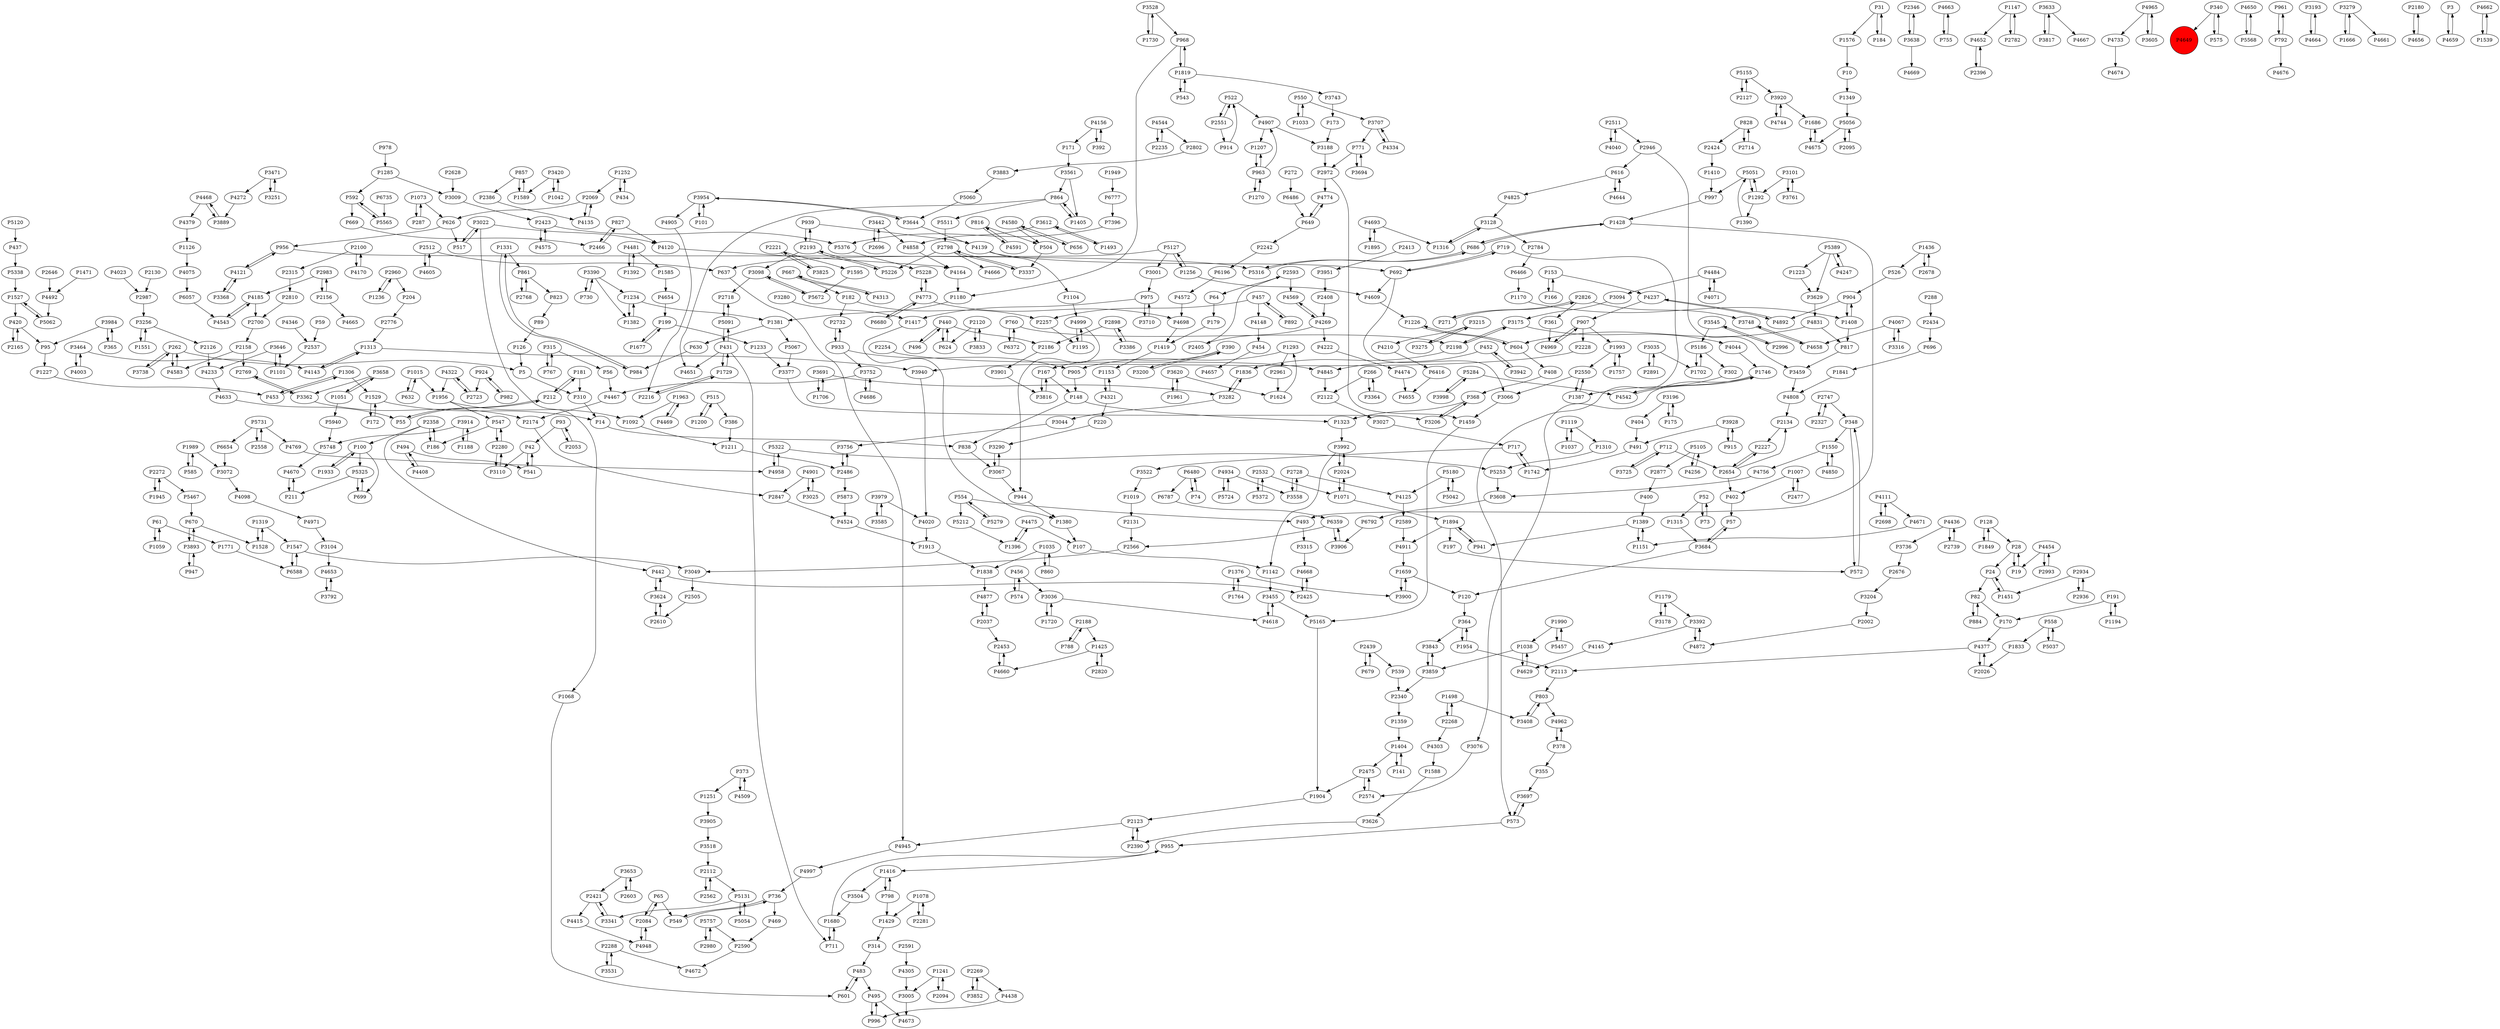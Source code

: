 digraph {
	P1428 -> P493
	P5873 -> P4524
	P1211 -> P2486
	P262 -> P4583
	P1498 -> P3408
	P1306 -> P1529
	P1319 -> P1547
	P181 -> P310
	P2728 -> P3558
	P1256 -> P5127
	P3188 -> P2972
	P4877 -> P2037
	P522 -> P2551
	P3905 -> P3518
	P4148 -> P454
	P6196 -> P4572
	P5062 -> P1527
	P5325 -> P699
	P2358 -> P100
	P816 -> P4591
	P760 -> P2198
	P368 -> P1323
	P4962 -> P378
	P3761 -> P3101
	P2696 -> P3442
	P5155 -> P2127
	P1007 -> P2477
	P6680 -> P4773
	P3196 -> P404
	P604 -> P408
	P4143 -> P1313
	P1702 -> P5186
	P2346 -> P3638
	P982 -> P924
	P1895 -> P4693
	P3992 -> P2024
	P2961 -> P1624
	P5127 -> P637
	P4654 -> P199
	P1819 -> P3743
	P31 -> P1576
	P504 -> P3337
	P864 -> P5511
	P554 -> P5279
	P4663 -> P755
	P1223 -> P3629
	P2327 -> P2747
	P939 -> P2193
	P4481 -> P1585
	P495 -> P4673
	P907 -> P2228
	P816 -> P504
	P4408 -> P494
	P181 -> P212
	P1007 -> P402
	P2423 -> P5376
	P167 -> P148
	P604 -> P1226
	P5042 -> P5180
	P574 -> P456
	P4321 -> P1153
	P2946 -> P3459
	P3691 -> P3282
	P3620 -> P1624
	P1376 -> P1764
	P3067 -> P944
	P3282 -> P1836
	P828 -> P2424
	P2002 -> P4872
	P5155 -> P3920
	P4652 -> P2396
	P1252 -> P434
	P2603 -> P3653
	P14 -> P838
	P3633 -> P3817
	P696 -> P1841
	P2654 -> P2134
	P4020 -> P1913
	P65 -> P2084
	P4965 -> P4733
	P3954 -> P101
	P2747 -> P2327
	P5284 -> P4542
	P2590 -> P4672
	P592 -> P5565
	P1425 -> P4660
	P6372 -> P760
	P4121 -> P956
	P864 -> P4651
	P2728 -> P4125
	P1315 -> P3684
	P266 -> P3364
	P4773 -> P4698
	P2700 -> P2158
	P2037 -> P2453
	P4825 -> P3128
	P4999 -> P944
	P2272 -> P1945
	P1746 -> P3076
	P3658 -> P3362
	P2084 -> P65
	P3900 -> P1659
	P2130 -> P2987
	P2134 -> P2227
	P905 -> P148
	P4377 -> P2113
	P1059 -> P61
	P4544 -> P2802
	P4321 -> P220
	P364 -> P1954
	P667 -> P182
	P4222 -> P4474
	P2254 -> P4845
	P1528 -> P1319
	P2477 -> P1007
	P1849 -> P128
	P3362 -> P2769
	P947 -> P3893
	P2512 -> P4605
	P3883 -> P5060
	P1894 -> P197
	P2980 -> P5757
	P3072 -> P4098
	P3852 -> P2269
	P601 -> P483
	P1092 -> P1211
	P6777 -> P7396
	P526 -> P904
	P1746 -> P4542
	P1993 -> P1757
	P493 -> P3315
	P1179 -> P3392
	P558 -> P5037
	P184 -> P31
	P670 -> P1528
	P4436 -> P3736
	P128 -> P28
	P1493 -> P3612
	P4237 -> P4892
	P2802 -> P3883
	P454 -> P4657
	P1389 -> P1151
	P2227 -> P2654
	P2439 -> P539
	P1404 -> P141
	P1200 -> P515
	P408 -> P368
	P1410 -> P997
	P2934 -> P2936
	P1547 -> P6588
	P626 -> P517
	P431 -> P1729
	P2358 -> P186
	P42 -> P541
	P182 -> P2257
	P31 -> P184
	P1251 -> P3905
	P1954 -> P2113
	P2221 -> P1595
	P42 -> P3110
	P1551 -> P3256
	P4583 -> P262
	P712 -> P2654
	P2550 -> P3066
	P827 -> P2466
	P440 -> P496
	P3022 -> P4120
	P2551 -> P914
	P4125 -> P2589
	P5467 -> P670
	P1963 -> P4469
	P348 -> P1550
	P2784 -> P6466
	P3620 -> P1961
	P827 -> P4120
	P554 -> P493
	P3504 -> P1680
	P5060 -> P3644
	P1416 -> P3504
	P5748 -> P4670
	P2423 -> P4575
	P1153 -> P4321
	P2532 -> P5372
	P3049 -> P2505
	P483 -> P601
	P3914 -> P1188
	P355 -> P3697
	P4474 -> P4655
	P199 -> P1233
	P933 -> P3752
	P572 -> P348
	P5120 -> P437
	P3951 -> P2408
	P2123 -> P4945
	P719 -> P573
	P340 -> P4649
	P5757 -> P2980
	P4845 -> P2122
	P126 -> P5
	P128 -> P1849
	P686 -> P5316
	P1706 -> P3691
	P1425 -> P2820
	P1188 -> P3914
	P4120 -> P4164
	P2120 -> P624
	P3545 -> P2996
	P364 -> P3843
	P2198 -> P1836
	P74 -> P6480
	P3893 -> P947
	P788 -> P2188
	P65 -> P549
	P547 -> P2280
	P5131 -> P5054
	P4650 -> P5568
	P179 -> P1419
	P3792 -> P4653
	P984 -> P1331
	P4997 -> P736
	P4773 -> P6680
	P1408 -> P817
	P3738 -> P262
	P3843 -> P3859
	P1677 -> P199
	P172 -> P1529
	P1956 -> P1092
	P2390 -> P2123
	P89 -> P126
	P4237 -> P907
	P378 -> P4962
	P4658 -> P3748
	P3942 -> P452
	P2511 -> P4040
	P5037 -> P558
	P1227 -> P453
	P4575 -> P2423
	P955 -> P1416
	P736 -> P469
	P3027 -> P717
	P5568 -> P4650
	P798 -> P1429
	P5180 -> P5042
	P961 -> P792
	P95 -> P1227
	P4269 -> P4569
	P4098 -> P4971
	P457 -> P4148
	P915 -> P3928
	P975 -> P3710
	P2026 -> P4377
	P861 -> P2768
	P585 -> P1989
	P3094 -> P3175
	P390 -> P167
	P907 -> P1993
	P1729 -> P431
	P1956 -> P547
	P59 -> P2537
	P1757 -> P1993
	P592 -> P669
	P437 -> P5338
	P100 -> P1933
	P3005 -> P4673
	P4509 -> P373
	P860 -> P1035
	P626 -> P956
	P4145 -> P4629
	P914 -> P522
	P1904 -> P2123
	P5226 -> P2193
	P4653 -> P3792
	P2268 -> P1498
	P5056 -> P4675
	P2340 -> P1359
	P2280 -> P547
	P4484 -> P4071
	P4698 -> P1419
	P649 -> P2242
	P2826 -> P271
	P3337 -> P2798
	P975 -> P1417
	P2960 -> P1236
	P340 -> P575
	P3691 -> P1706
	P3341 -> P2421
	P823 -> P89
	P1331 -> P861
	P272 -> P6486
	P3193 -> P4664
	P4524 -> P1913
	P101 -> P3954
	P483 -> P495
	P4544 -> P2235
	P191 -> P1194
	P453 -> P1306
	P5051 -> P997
	P148 -> P838
	P6787 -> P6359
	P1396 -> P4475
	P5322 -> P5253
	P442 -> P3624
	P52 -> P73
	P1576 -> P10
	P3364 -> P266
	P857 -> P1589
	P3110 -> P2280
	P3684 -> P120
	P2798 -> P3337
	P2156 -> P4665
	P4210 -> P6416
	P3889 -> P4468
	P4850 -> P1550
	P3998 -> P5284
	P1119 -> P1310
	P4139 -> P692
	P2288 -> P3531
	P904 -> P1408
	P1195 -> P4999
	P3644 -> P3954
	P1316 -> P3128
	P3279 -> P1666
	P767 -> P315
	P3251 -> P3471
	P1527 -> P420
	P1051 -> P3658
	P539 -> P2340
	P3101 -> P3761
	P884 -> P82
	P365 -> P3984
	P1659 -> P3900
	P5511 -> P2798
	P1381 -> P5067
	P3638 -> P4669
	P82 -> P884
	P3817 -> P3633
	P1419 -> P1153
	P2180 -> P4656
	P3464 -> P4143
	P3175 -> P2198
	P573 -> P3697
	P4303 -> P1588
	P996 -> P495
	P5322 -> P4958
	P541 -> P42
	P3707 -> P771
	P2486 -> P3756
	P3979 -> P3585
	P3022 -> P1068
	P1933 -> P100
	P5372 -> P2532
	P3608 -> P6792
	P736 -> P549
	P2551 -> P522
	P3175 -> P4044
	P2486 -> P5873
	P5067 -> P3377
	P4170 -> P2100
	P5165 -> P1904
	P1550 -> P4850
	P3420 -> P1042
	P4454 -> P2993
	P4831 -> P604
	P452 -> P3942
	P2453 -> P4660
	P3528 -> P1730
	P2122 -> P3027
	P549 -> P736
	P1436 -> P526
	P1498 -> P2268
	P302 -> P1387
	P3992 -> P1142
	P2505 -> P2610
	P2826 -> P3748
	P3697 -> P573
	P649 -> P4774
	P4831 -> P817
	P5316 -> P686
	P3984 -> P365
	P456 -> P574
	P4693 -> P1895
	P2123 -> P2390
	P2158 -> P4583
	P2069 -> P626
	P1417 -> P1380
	P4934 -> P3558
	P2739 -> P4436
	P1319 -> P1528
	P798 -> P1416
	P3658 -> P1051
	P6359 -> P3906
	P2946 -> P616
	P2776 -> P1313
	P1241 -> P3005
	P4377 -> P2026
	P1382 -> P1234
	P1680 -> P955
	P2156 -> P2983
	P2408 -> P4269
	P1471 -> P4492
	P667 -> P4313
	P4067 -> P4658
	P924 -> P982
	P2574 -> P2475
	P4269 -> P4222
	P3256 -> P2126
	P3585 -> P3979
	P6735 -> P5565
	P4313 -> P667
	P1068 -> P601
	P3893 -> P670
	P2898 -> P2186
	P5284 -> P3998
	P1405 -> P864
	P522 -> P4907
	P3279 -> P4661
	P771 -> P2972
	P1292 -> P1390
	P271 -> P2826
	P2424 -> P1410
	P5091 -> P2718
	P515 -> P1200
	P5186 -> P302
	P288 -> P2434
	P907 -> P4969
	P712 -> P3725
	P904 -> P4892
	P4733 -> P4674
	P1428 -> P686
	P4744 -> P3920
	P2898 -> P3386
	P2798 -> P4666
	P3036 -> P4618
	P4591 -> P816
	P3471 -> P3251
	P2158 -> P2769
	P4185 -> P4543
	P4605 -> P2512
	P515 -> P386
	P1252 -> P2069
	P6359 -> P2566
	P2413 -> P3951
	P1659 -> P120
	P5731 -> P4769
	P4469 -> P1963
	P440 -> P624
	P4139 -> P1104
	P1293 -> P2961
	P1310 -> P5253
	P315 -> P56
	P1390 -> P5051
	P2936 -> P2934
	P3044 -> P3756
	P5105 -> P2877
	P171 -> P3561
	P1037 -> P1119
	P730 -> P3390
	P3638 -> P2346
	P1349 -> P5056
	P4858 -> P4164
	P186 -> P2358
	P3707 -> P4334
	P5105 -> P4256
	P3 -> P4659
	P2127 -> P5155
	P1285 -> P592
	P3612 -> P1493
	P57 -> P3684
	P792 -> P4676
	P2593 -> P4569
	P1256 -> P4609
	P692 -> P4609
	P5389 -> P1223
	P1589 -> P857
	P1078 -> P1429
	P4185 -> P2700
	P3612 -> P4858
	P956 -> P5316
	P1833 -> P2026
	P392 -> P4156
	P624 -> P440
	P4135 -> P2069
	P2747 -> P348
	P5724 -> P4934
	P4609 -> P1226
	P3684 -> P57
	P5325 -> P211
	P2591 -> P4305
	P1459 -> P5165
	P3200 -> P390
	P6486 -> P649
	P4872 -> P3392
	P1819 -> P968
	P2589 -> P4911
	P153 -> P166
	P4958 -> P5322
	P3282 -> P3044
	P4436 -> P2739
	P348 -> P572
	P4346 -> P2537
	P2826 -> P361
	P3076 -> P2574
	P4945 -> P4997
	P755 -> P4663
	P3386 -> P2898
	P1945 -> P2272
	P1207 -> P963
	P100 -> P699
	P2532 -> P1071
	P390 -> P3200
	P220 -> P3290
	P3816 -> P167
	P3940 -> P4020
	P1236 -> P2960
	P4067 -> P3316
	P997 -> P1428
	P3979 -> P4020
	P5127 -> P3001
	P3035 -> P2891
	P2877 -> P400
	P107 -> P1142
	P2269 -> P3852
	P420 -> P95
	P1547 -> P3049
	P550 -> P1033
	P3954 -> P3644
	P1142 -> P3455
	P3098 -> P2718
	P3633 -> P4667
	P3442 -> P2696
	P457 -> P892
	P1019 -> P2131
	P4892 -> P4237
	P262 -> P5
	P1234 -> P1381
	P2646 -> P4492
	P1073 -> P287
	P3833 -> P2120
	P4543 -> P4185
	P3928 -> P491
	P3001 -> P975
	P3752 -> P4686
	P4686 -> P3752
	P3736 -> P2676
	P4040 -> P2511
	P760 -> P6372
	P3408 -> P803
	P3471 -> P4272
	P457 -> P2257
	P3390 -> P730
	P616 -> P4825
	P1147 -> P2782
	P543 -> P1819
	P6654 -> P3072
	P2714 -> P828
	P5731 -> P2558
	P2100 -> P4170
	P4934 -> P5724
	P4999 -> P1195
	P5 -> P310
	P2610 -> P3624
	P838 -> P3067
	P857 -> P2386
	P2094 -> P1241
	P2987 -> P3256
	P3984 -> P95
	P1742 -> P717
	P1051 -> P5940
	P1180 -> P1381
	P494 -> P541
	P963 -> P1207
	P287 -> P1073
	P2511 -> P2946
	P1729 -> P2216
	P3558 -> P2728
	P2421 -> P3341
	P616 -> P4644
	P93 -> P42
	P4454 -> P19
	P5056 -> P2095
	P1894 -> P4911
	P400 -> P1389
	P4164 -> P1180
	P2593 -> P64
	P4671 -> P1151
	P3362 -> P2174
	P1666 -> P3279
	P4907 -> P3188
	P3392 -> P4872
	P2216 -> P1729
	P197 -> P572
	P1990 -> P1038
	P1993 -> P2550
	P4334 -> P3707
	P1838 -> P4877
	P3256 -> P1551
	P1038 -> P4629
	P573 -> P955
	P3545 -> P5186
	P2281 -> P1078
	P2434 -> P696
	P2268 -> P4303
	P2053 -> P93
	P1292 -> P5051
	P4633 -> P55
	P386 -> P1211
	P61 -> P1771
	P1015 -> P1956
	P2386 -> P4135
	P434 -> P1252
	P442 -> P2425
	P212 -> P55
	P2396 -> P4652
	P5127 -> P1256
	P3859 -> P2340
	P1381 -> P630
	P817 -> P3459
	P5212 -> P1396
	P3653 -> P2603
	P864 -> P1405
	P3275 -> P3215
	P3035 -> P1702
	P100 -> P5325
	P1101 -> P3646
	P4618 -> P3455
	P1989 -> P3072
	P4911 -> P1659
	P3022 -> P517
	P1949 -> P6777
	P191 -> P170
	P5389 -> P4247
	P963 -> P4907
	P2439 -> P679
	P1170 -> P1408
	P933 -> P2732
	P2024 -> P3992
	P1035 -> P860
	P2718 -> P5091
	P2996 -> P3545
	P496 -> P440
	P1720 -> P3036
	P3066 -> P1459
	P2972 -> P1459
	P2193 -> P939
	P5376 -> P5228
	P4379 -> P1126
	P3725 -> P712
	P892 -> P457
	P2269 -> P4438
	P1595 -> P5672
	P2288 -> P4672
	P2983 -> P4185
	P3128 -> P1316
	P2558 -> P5731
	P368 -> P3206
	P1451 -> P24
	P3215 -> P3275
	P1990 -> P5457
	P373 -> P1251
	P3752 -> P4467
	P6466 -> P1170
	P2676 -> P3204
	P3101 -> P1292
	P1126 -> P4075
	P4542 -> P1746
	P1894 -> P941
	P402 -> P57
	P4468 -> P4379
	P3420 -> P1589
	P2113 -> P803
	P3522 -> P1019
	P3624 -> P442
	P3215 -> P4210
	P4111 -> P2698
	P1836 -> P3282
	P61 -> P1059
	P3954 -> P4905
	P1226 -> P604
	P2562 -> P2112
	P4484 -> P3094
	P314 -> P483
	P3442 -> P4858
	P431 -> P4651
	P1408 -> P904
	P3914 -> P5748
	P3528 -> P968
	P4629 -> P1038
	P1416 -> P798
	P3390 -> P1382
	P6480 -> P74
	P3104 -> P4653
	P4965 -> P3605
	P1313 -> P4143
	P1147 -> P4652
	P361 -> P4969
	P1293 -> P905
	P2512 -> P637
	P2198 -> P3175
	P5338 -> P1527
	P2698 -> P4111
	P4580 -> P504
	P3605 -> P4965
	P494 -> P4408
	P2537 -> P1101
	P4756 -> P3608
	P7396 -> P5376
	P315 -> P767
	P153 -> P4237
	P924 -> P2723
	P1764 -> P1376
	P2798 -> P5226
	P944 -> P1380
	P3290 -> P3067
	P669 -> P2466
	P5186 -> P1702
	P2769 -> P3362
	P3377 -> P3206
	P3743 -> P173
	P978 -> P1285
	P4773 -> P5228
	P6588 -> P1547
	P2425 -> P4668
	P4071 -> P4484
	P2405 -> P2593
	P5457 -> P1990
	P2466 -> P827
	P2221 -> P3825
	P4475 -> P107
	P1033 -> P550
	P3459 -> P4808
	P2228 -> P3940
	P2084 -> P4948
	P1436 -> P2678
	P452 -> P4845
	P1387 -> P2550
	P4644 -> P616
	P4905 -> P2216
	P3025 -> P4901
	P2174 -> P2847
	P3531 -> P2288
	P1119 -> P1037
	P10 -> P1349
	P5051 -> P1292
	P4668 -> P2425
	P1071 -> P1894
	P4322 -> P2723
	P939 -> P4139
	P692 -> P719
	P656 -> P4580
	P4272 -> P3889
	P148 -> P1323
	P686 -> P1428
	P4907 -> P1207
	P120 -> P364
	P1624 -> P1293
	P1194 -> P191
	P4156 -> P392
	P3646 -> P4233
	P2810 -> P2700
	P3825 -> P2221
	P5279 -> P554
	P167 -> P3816
	P1313 -> P3940
	P4468 -> P3889
	P1841 -> P4808
	P1550 -> P4756
	P3694 -> P771
	P3561 -> P1405
	P2847 -> P4524
	P1359 -> P1404
	P4322 -> P1956
	P5253 -> P3608
	P2993 -> P4454
	P3756 -> P2486
	P2983 -> P2156
	P2024 -> P1071
	P5565 -> P592
	P692 -> P3066
	P19 -> P28
	P4948 -> P2084
	P4438 -> P996
	P1104 -> P4999
	P1015 -> P632
	P2972 -> P4774
	P212 -> P181
	P3098 -> P5672
	P2358 -> P442
	P2421 -> P4415
	P670 -> P3893
	P2768 -> P861
	P1285 -> P3009
	P3464 -> P4003
	P3518 -> P2112
	P3906 -> P6359
	P2186 -> P3901
	P1585 -> P4654
	P170 -> P4377
	P3901 -> P3816
	P3644 -> P4139
	P4808 -> P2134
	P4971 -> P3104
	P491 -> P1742
	P4247 -> P5389
	P2188 -> P788
	P3067 -> P3290
	P2100 -> P2315
	P1380 -> P107
	P24 -> P1451
	P2131 -> P2566
	P431 -> P711
	P1233 -> P3377
	P2723 -> P4322
	P266 -> P2122
	P5389 -> P3629
	P2242 -> P6196
	P3204 -> P2002
	P28 -> P24
	P3561 -> P864
	P4269 -> P2405
	P3036 -> P1720
	P963 -> P1270
	P4580 -> P656
	P420 -> P2165
	P28 -> P19
	P6792 -> P3906
	P4023 -> P2987
	P5180 -> P4125
	P1270 -> P963
	P575 -> P340
	P373 -> P4509
	P3368 -> P4121
	P771 -> P3694
	P4662 -> P1539
	P5131 -> P3341
	P2112 -> P2562
	P1392 -> P4481
	P2272 -> P5467
	P2732 -> P933
	P2678 -> P1436
	P495 -> P996
	P2475 -> P1904
	P211 -> P4670
	P554 -> P5212
	P3920 -> P1686
	P4121 -> P3368
	P4693 -> P1316
	P199 -> P1677
	P792 -> P961
	P1954 -> P364
	P4256 -> P5105
	P717 -> P1742
	P3206 -> P368
	P6480 -> P6787
	P4481 -> P1392
	P547 -> P186
	P1376 -> P3900
	P1686 -> P4675
	P1331 -> P984
	P1151 -> P1389
	P2095 -> P5056
	P52 -> P1315
	P1819 -> P543
	P1588 -> P3626
	P173 -> P3188
	P73 -> P52
	P1071 -> P2024
	P5091 -> P431
	P2193 -> P5226
	P3392 -> P4145
	P3128 -> P2784
	P4769 -> P4958
	P3009 -> P2423
	P699 -> P5325
	P803 -> P3408
	P3629 -> P4831
	P404 -> P491
	P4305 -> P3005
	P4569 -> P4269
	P630 -> P984
	P968 -> P1819
	P2112 -> P5131
	P550 -> P3707
	P3455 -> P5165
	P1404 -> P2475
	P4901 -> P2847
	P4660 -> P2453
	P3196 -> P175
	P3653 -> P2421
	P4492 -> P5062
	P3710 -> P975
	P3280 -> P1417
	P64 -> P179
	P6416 -> P4655
	P1179 -> P3178
	P803 -> P4962
	P4075 -> P6057
	P4111 -> P4671
	P4675 -> P1686
	P1539 -> P4662
	P968 -> P1180
	P2037 -> P4877
	P5757 -> P2590
	P717 -> P3522
	P2960 -> P204
	P3626 -> P2390
	P182 -> P2732
	P469 -> P2590
	P3390 -> P1234
	P4572 -> P4698
	P1038 -> P3859
	P2280 -> P3110
	P1963 -> P1092
	P1035 -> P1838
	P558 -> P1833
	P4044 -> P1746
	P4901 -> P3025
	P24 -> P82
	P719 -> P692
	P1241 -> P2094
	P3455 -> P4618
	P2120 -> P3833
	P4003 -> P3464
	P5228 -> P4773
	P2654 -> P402
	P2934 -> P1451
	P828 -> P2714
	P56 -> P4467
	P2235 -> P4544
	P1527 -> P5062
	P4664 -> P3193
	P1234 -> P1382
	P1961 -> P3620
	P4415 -> P4948
	P166 -> P153
	P637 -> P4945
	P4659 -> P3
	P2566 -> P3049
	P431 -> P5091
	P1306 -> P453
	P2126 -> P4233
	P3928 -> P915
	P2654 -> P2227
	P517 -> P3022
	P4156 -> P171
	P679 -> P2439
	P4969 -> P907
	P3178 -> P1179
	P1389 -> P941
	P3646 -> P1101
	P2628 -> P3009
	P3315 -> P4668
	P3920 -> P4744
	P4233 -> P4633
	P1771 -> P6588
	P5054 -> P5131
	P2550 -> P1387
	P440 -> P2186
	P956 -> P4121
	P1042 -> P3420
	P2820 -> P1425
	P2257 -> P1195
	P711 -> P1680
	P310 -> P14
	P4670 -> P211
	P2891 -> P3035
	P4656 -> P2180
	P204 -> P2776
	P1323 -> P3992
	P1078 -> P2281
	P1429 -> P314
	P2069 -> P4135
	P2782 -> P1147
	P1529 -> P14
	P2165 -> P420
	P2315 -> P2810
	P4774 -> P649
	P262 -> P3738
	P1680 -> P711
	P2193 -> P3098
	P55 -> P212
	P3624 -> P2610
	P1730 -> P3528
	P2475 -> P2574
	P82 -> P170
	P2188 -> P1425
	P3859 -> P3843
	P5731 -> P6654
	P3316 -> P4067
	P933 -> P905
	P93 -> P2053
	P378 -> P355
	P941 -> P1894
	P1073 -> P626
	P6057 -> P4543
	P861 -> P823
	P1989 -> P585
	P5672 -> P3098
	P632 -> P1015
	P5940 -> P5748
	P1529 -> P172
	P456 -> P3036
	P1913 -> P1838
	P4467 -> P2174
	P3748 -> P4658
	P4475 -> P1396
	P175 -> P3196
	P141 -> P1404
	P4649 [shape=circle]
	P4649 [style=filled]
	P4649 [fillcolor=red]
}